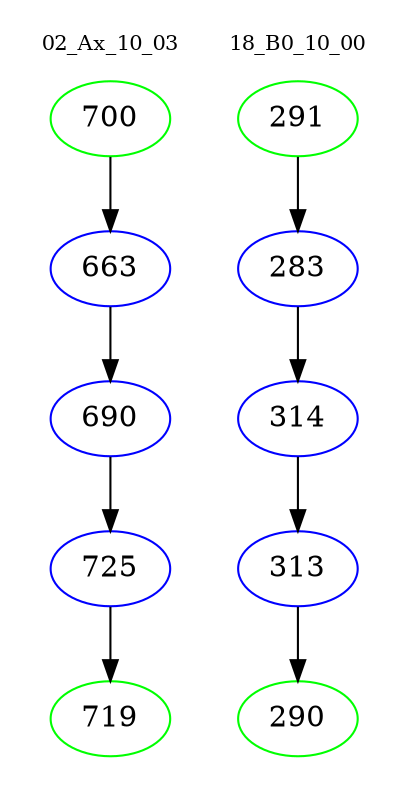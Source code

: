 digraph{
subgraph cluster_0 {
color = white
label = "02_Ax_10_03";
fontsize=10;
T0_700 [label="700", color="green"]
T0_700 -> T0_663 [color="black"]
T0_663 [label="663", color="blue"]
T0_663 -> T0_690 [color="black"]
T0_690 [label="690", color="blue"]
T0_690 -> T0_725 [color="black"]
T0_725 [label="725", color="blue"]
T0_725 -> T0_719 [color="black"]
T0_719 [label="719", color="green"]
}
subgraph cluster_1 {
color = white
label = "18_B0_10_00";
fontsize=10;
T1_291 [label="291", color="green"]
T1_291 -> T1_283 [color="black"]
T1_283 [label="283", color="blue"]
T1_283 -> T1_314 [color="black"]
T1_314 [label="314", color="blue"]
T1_314 -> T1_313 [color="black"]
T1_313 [label="313", color="blue"]
T1_313 -> T1_290 [color="black"]
T1_290 [label="290", color="green"]
}
}
